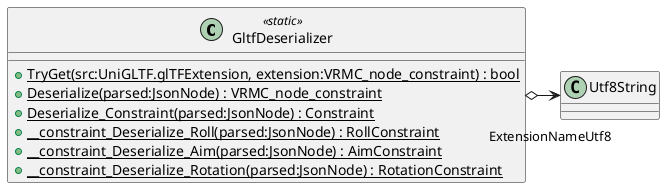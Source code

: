 @startuml
class GltfDeserializer <<static>> {
    + {static} TryGet(src:UniGLTF.glTFExtension, extension:VRMC_node_constraint) : bool
    + {static} Deserialize(parsed:JsonNode) : VRMC_node_constraint
    + {static} Deserialize_Constraint(parsed:JsonNode) : Constraint
    + {static} __constraint_Deserialize_Roll(parsed:JsonNode) : RollConstraint
    + {static} __constraint_Deserialize_Aim(parsed:JsonNode) : AimConstraint
    + {static} __constraint_Deserialize_Rotation(parsed:JsonNode) : RotationConstraint
}
GltfDeserializer o-> "ExtensionNameUtf8" Utf8String
@enduml
